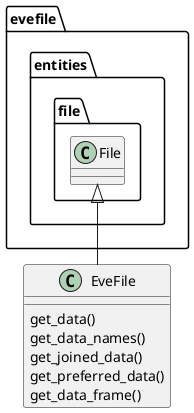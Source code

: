 @startuml
'https://plantuml.com/class-diagram

class EveFile extends evefile.entities.file.File {
    get_data()
    get_data_names()
    get_joined_data()
    get_preferred_data()
    get_data_frame()
}

@enduml